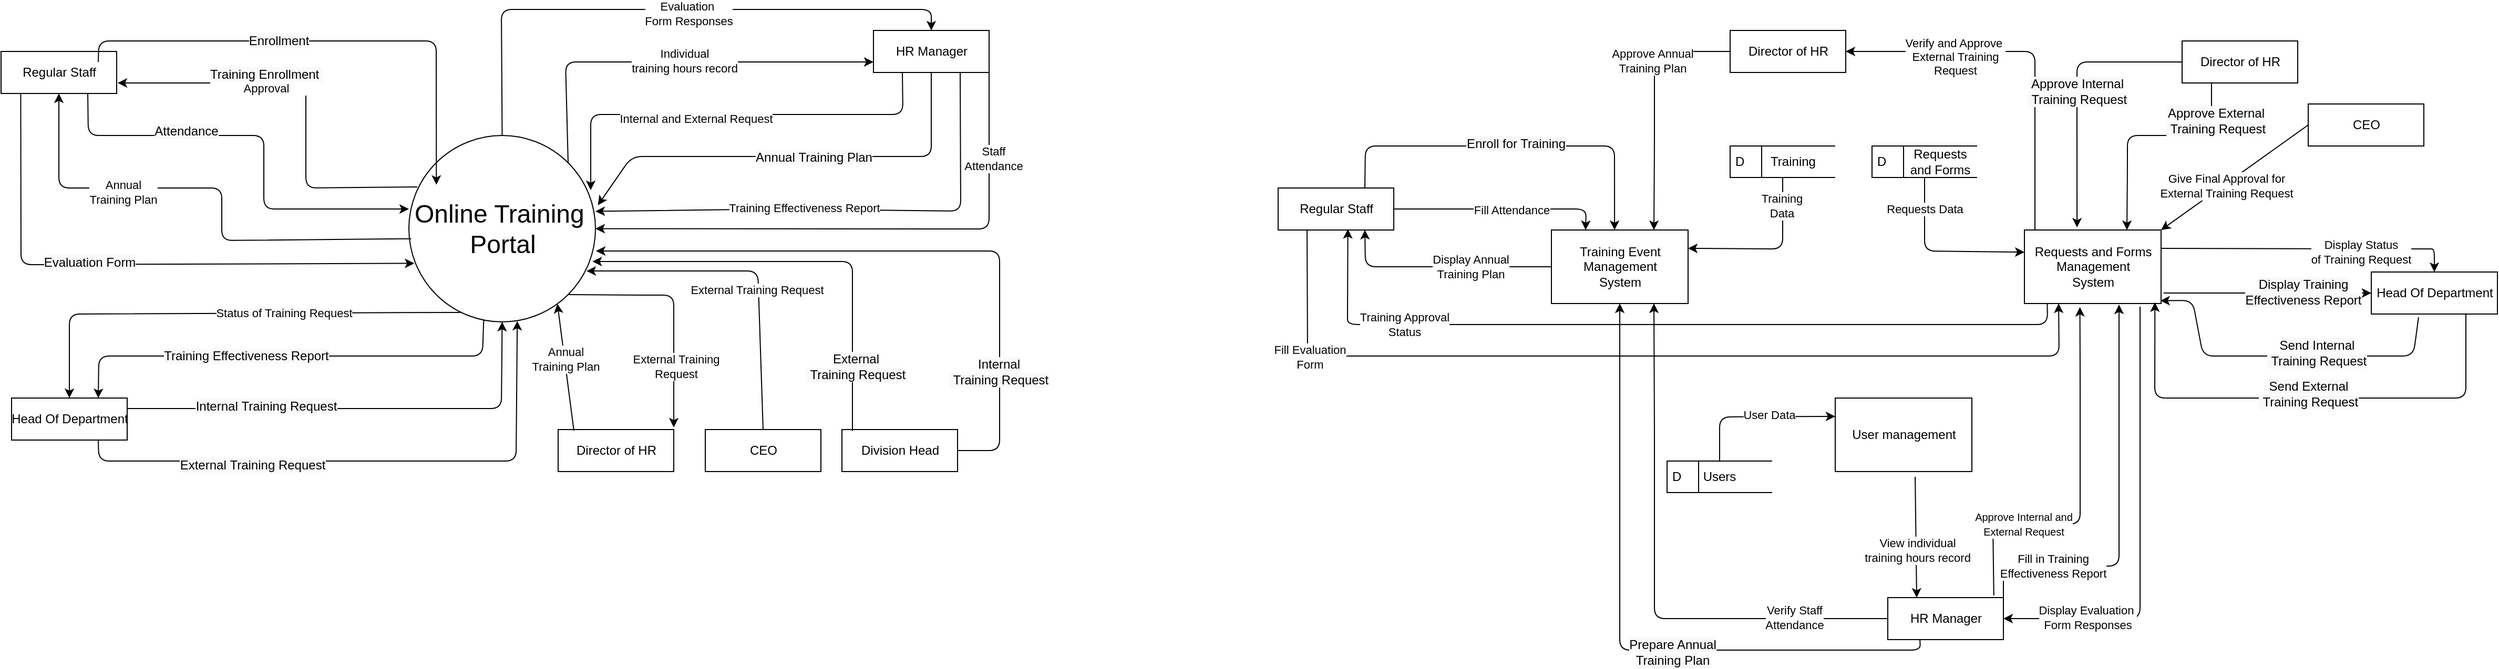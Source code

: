 <mxfile version="14.5.3" type="github">
  <diagram id="k6v7SNn6R5cbtLQKh57G" name="Page-1">
    <mxGraphModel dx="5590" dy="2487" grid="1" gridSize="10" guides="1" tooltips="1" connect="1" arrows="1" fold="1" page="1" pageScale="1" pageWidth="850" pageHeight="1100" math="0" shadow="0">
      <root>
        <mxCell id="0" />
        <mxCell id="1" parent="0" />
        <mxCell id="U9ONSfMutXBNtMthiVRR-1" value="Regular Staff" style="html=1;dashed=0;whitespace=wrap;" vertex="1" parent="1">
          <mxGeometry x="-790" y="180" width="110" height="40" as="geometry" />
        </mxCell>
        <mxCell id="U9ONSfMutXBNtMthiVRR-4" value="&lt;span style=&quot;font-size: 24px&quot;&gt;Online Training&amp;nbsp;&lt;/span&gt;&lt;br style=&quot;font-size: 24px&quot;&gt;&lt;span style=&quot;font-size: 24px&quot;&gt;Portal&lt;/span&gt;" style="shape=ellipse;html=1;dashed=0;whitespace=wrap;aspect=fixed;perimeter=ellipsePerimeter;" vertex="1" parent="1">
          <mxGeometry x="-402" y="260" width="177.5" height="177.5" as="geometry" />
        </mxCell>
        <mxCell id="U9ONSfMutXBNtMthiVRR-6" value="" style="endArrow=classic;html=1;exitX=0.045;exitY=0.276;exitDx=0;exitDy=0;exitPerimeter=0;" edge="1" parent="1" source="U9ONSfMutXBNtMthiVRR-4">
          <mxGeometry width="50" height="50" relative="1" as="geometry">
            <mxPoint x="-600" y="400" as="sourcePoint" />
            <mxPoint x="-679" y="210" as="targetPoint" />
            <Array as="points">
              <mxPoint x="-500" y="310" />
              <mxPoint x="-500" y="210" />
            </Array>
          </mxGeometry>
        </mxCell>
        <mxCell id="U9ONSfMutXBNtMthiVRR-8" value="&lt;span style=&quot;font-size: 12px ; background-color: rgb(248 , 249 , 250)&quot;&gt;Training Enrollment&amp;nbsp;&lt;br&gt;&lt;/span&gt;Approval" style="edgeLabel;html=1;align=center;verticalAlign=middle;resizable=0;points=[];" vertex="1" connectable="0" parent="U9ONSfMutXBNtMthiVRR-6">
          <mxGeometry x="0.268" y="-2" relative="1" as="geometry">
            <mxPoint as="offset" />
          </mxGeometry>
        </mxCell>
        <mxCell id="U9ONSfMutXBNtMthiVRR-9" value="" style="endArrow=classic;html=1;exitX=0.17;exitY=1.014;exitDx=0;exitDy=0;entryX=0.029;entryY=0.686;entryDx=0;entryDy=0;entryPerimeter=0;exitPerimeter=0;" edge="1" parent="1" source="U9ONSfMutXBNtMthiVRR-1" target="U9ONSfMutXBNtMthiVRR-4">
          <mxGeometry width="50" height="50" relative="1" as="geometry">
            <mxPoint x="-650" y="390" as="sourcePoint" />
            <mxPoint x="-600" y="340" as="targetPoint" />
            <Array as="points">
              <mxPoint x="-771" y="383" />
            </Array>
          </mxGeometry>
        </mxCell>
        <mxCell id="U9ONSfMutXBNtMthiVRR-10" value="&lt;span style=&quot;font-size: 12px ; background-color: rgb(248 , 249 , 250)&quot;&gt;Evaluation Form&lt;/span&gt;" style="edgeLabel;html=1;align=center;verticalAlign=middle;resizable=0;points=[];" vertex="1" connectable="0" parent="U9ONSfMutXBNtMthiVRR-9">
          <mxGeometry x="-0.153" y="2" relative="1" as="geometry">
            <mxPoint as="offset" />
          </mxGeometry>
        </mxCell>
        <mxCell id="U9ONSfMutXBNtMthiVRR-11" value="" style="endArrow=classic;html=1;exitX=0.75;exitY=1;exitDx=0;exitDy=0;" edge="1" parent="1" source="U9ONSfMutXBNtMthiVRR-1">
          <mxGeometry width="50" height="50" relative="1" as="geometry">
            <mxPoint x="-600" y="340" as="sourcePoint" />
            <mxPoint x="-402" y="330" as="targetPoint" />
            <Array as="points">
              <mxPoint x="-707" y="260" />
              <mxPoint x="-540" y="260" />
              <mxPoint x="-540" y="330" />
            </Array>
          </mxGeometry>
        </mxCell>
        <mxCell id="U9ONSfMutXBNtMthiVRR-13" value="&lt;span style=&quot;font-size: 12px ; background-color: rgb(248 , 249 , 250)&quot;&gt;Attendance&lt;/span&gt;" style="edgeLabel;html=1;align=center;verticalAlign=middle;resizable=0;points=[];" vertex="1" connectable="0" parent="U9ONSfMutXBNtMthiVRR-11">
          <mxGeometry x="-0.361" y="4" relative="1" as="geometry">
            <mxPoint as="offset" />
          </mxGeometry>
        </mxCell>
        <mxCell id="U9ONSfMutXBNtMthiVRR-14" value="" style="endArrow=classic;html=1;entryX=0.5;entryY=1;entryDx=0;entryDy=0;exitX=0.012;exitY=0.554;exitDx=0;exitDy=0;exitPerimeter=0;" edge="1" parent="1" source="U9ONSfMutXBNtMthiVRR-4" target="U9ONSfMutXBNtMthiVRR-1">
          <mxGeometry width="50" height="50" relative="1" as="geometry">
            <mxPoint x="-500" y="530" as="sourcePoint" />
            <mxPoint x="-450" y="480" as="targetPoint" />
            <Array as="points">
              <mxPoint x="-580" y="360" />
              <mxPoint x="-580" y="310" />
              <mxPoint x="-735" y="310" />
            </Array>
          </mxGeometry>
        </mxCell>
        <mxCell id="U9ONSfMutXBNtMthiVRR-15" value="Annual&lt;br&gt;Training Plan" style="edgeLabel;html=1;align=center;verticalAlign=middle;resizable=0;points=[];" vertex="1" connectable="0" parent="U9ONSfMutXBNtMthiVRR-14">
          <mxGeometry x="0.363" y="4" relative="1" as="geometry">
            <mxPoint as="offset" />
          </mxGeometry>
        </mxCell>
        <mxCell id="U9ONSfMutXBNtMthiVRR-16" value="Head Of Department" style="html=1;dashed=0;whitespace=wrap;" vertex="1" parent="1">
          <mxGeometry x="-780" y="510" width="110" height="40" as="geometry" />
        </mxCell>
        <mxCell id="U9ONSfMutXBNtMthiVRR-17" value="" style="endArrow=classic;html=1;entryX=0.5;entryY=0;entryDx=0;entryDy=0;exitX=0.277;exitY=0.949;exitDx=0;exitDy=0;exitPerimeter=0;" edge="1" parent="1" source="U9ONSfMutXBNtMthiVRR-4" target="U9ONSfMutXBNtMthiVRR-16">
          <mxGeometry width="50" height="50" relative="1" as="geometry">
            <mxPoint x="-570" y="540" as="sourcePoint" />
            <mxPoint x="-520" y="490" as="targetPoint" />
            <Array as="points">
              <mxPoint x="-725" y="430" />
            </Array>
          </mxGeometry>
        </mxCell>
        <mxCell id="U9ONSfMutXBNtMthiVRR-18" value="Status of Training Request" style="edgeLabel;html=1;align=center;verticalAlign=middle;resizable=0;points=[];" vertex="1" connectable="0" parent="U9ONSfMutXBNtMthiVRR-17">
          <mxGeometry x="-0.258" relative="1" as="geometry">
            <mxPoint as="offset" />
          </mxGeometry>
        </mxCell>
        <mxCell id="U9ONSfMutXBNtMthiVRR-19" value="" style="endArrow=classic;html=1;exitX=1;exitY=0.25;exitDx=0;exitDy=0;entryX=0.5;entryY=1;entryDx=0;entryDy=0;" edge="1" parent="1" source="U9ONSfMutXBNtMthiVRR-16" target="U9ONSfMutXBNtMthiVRR-4">
          <mxGeometry width="50" height="50" relative="1" as="geometry">
            <mxPoint x="-630" y="540" as="sourcePoint" />
            <mxPoint x="-400" y="500" as="targetPoint" />
            <Array as="points">
              <mxPoint x="-314" y="520" />
            </Array>
          </mxGeometry>
        </mxCell>
        <mxCell id="U9ONSfMutXBNtMthiVRR-20" value="&lt;span style=&quot;font-size: 12px ; background-color: rgb(248 , 249 , 250)&quot;&gt;Internal&lt;/span&gt;&lt;span style=&quot;font-size: 12px ; background-color: rgb(248 , 249 , 250)&quot;&gt;&amp;nbsp;Training Request&lt;/span&gt;" style="edgeLabel;html=1;align=center;verticalAlign=middle;resizable=0;points=[];" vertex="1" connectable="0" parent="U9ONSfMutXBNtMthiVRR-19">
          <mxGeometry x="-0.398" y="2" relative="1" as="geometry">
            <mxPoint as="offset" />
          </mxGeometry>
        </mxCell>
        <mxCell id="U9ONSfMutXBNtMthiVRR-21" value="" style="endArrow=classic;html=1;exitX=0.401;exitY=0.988;exitDx=0;exitDy=0;exitPerimeter=0;entryX=0.75;entryY=0;entryDx=0;entryDy=0;" edge="1" parent="1" source="U9ONSfMutXBNtMthiVRR-4" target="U9ONSfMutXBNtMthiVRR-16">
          <mxGeometry width="50" height="50" relative="1" as="geometry">
            <mxPoint x="-540" y="640" as="sourcePoint" />
            <mxPoint x="-490" y="590" as="targetPoint" />
            <Array as="points">
              <mxPoint x="-332" y="470" />
              <mxPoint x="-697" y="470" />
            </Array>
          </mxGeometry>
        </mxCell>
        <mxCell id="U9ONSfMutXBNtMthiVRR-22" value="&lt;span style=&quot;font-size: 12px ; background-color: rgb(248 , 249 , 250)&quot;&gt;Training&amp;nbsp;&lt;/span&gt;&lt;span style=&quot;font-size: 12px ; background-color: rgb(248 , 249 , 250)&quot;&gt;Effectiveness Report&lt;/span&gt;" style="edgeLabel;html=1;align=center;verticalAlign=middle;resizable=0;points=[];" vertex="1" connectable="0" parent="U9ONSfMutXBNtMthiVRR-21">
          <mxGeometry x="0.181" relative="1" as="geometry">
            <mxPoint as="offset" />
          </mxGeometry>
        </mxCell>
        <mxCell id="U9ONSfMutXBNtMthiVRR-23" value="" style="endArrow=classic;html=1;exitX=0.75;exitY=1;exitDx=0;exitDy=0;entryX=0.581;entryY=0.995;entryDx=0;entryDy=0;entryPerimeter=0;" edge="1" parent="1" source="U9ONSfMutXBNtMthiVRR-16" target="U9ONSfMutXBNtMthiVRR-4">
          <mxGeometry width="50" height="50" relative="1" as="geometry">
            <mxPoint x="-560" y="640" as="sourcePoint" />
            <mxPoint x="-510" y="590" as="targetPoint" />
            <Array as="points">
              <mxPoint x="-697" y="570" />
              <mxPoint x="-300" y="570" />
            </Array>
          </mxGeometry>
        </mxCell>
        <mxCell id="U9ONSfMutXBNtMthiVRR-24" value="&lt;span style=&quot;font-size: 12px ; background-color: rgb(248 , 249 , 250)&quot;&gt;External&lt;/span&gt;&lt;span style=&quot;font-size: 12px ; background-color: rgb(248 , 249 , 250)&quot;&gt;&amp;nbsp;Training Request&lt;/span&gt;" style="edgeLabel;html=1;align=center;verticalAlign=middle;resizable=0;points=[];" vertex="1" connectable="0" parent="U9ONSfMutXBNtMthiVRR-23">
          <mxGeometry x="-0.397" y="-4" relative="1" as="geometry">
            <mxPoint as="offset" />
          </mxGeometry>
        </mxCell>
        <mxCell id="U9ONSfMutXBNtMthiVRR-25" value="CEO" style="html=1;dashed=0;whitespace=wrap;" vertex="1" parent="1">
          <mxGeometry x="-120" y="540" width="110" height="40" as="geometry" />
        </mxCell>
        <mxCell id="U9ONSfMutXBNtMthiVRR-26" value="" style="endArrow=classic;html=1;exitX=0.5;exitY=0;exitDx=0;exitDy=0;entryX=0.952;entryY=0.727;entryDx=0;entryDy=0;entryPerimeter=0;" edge="1" parent="1" source="U9ONSfMutXBNtMthiVRR-25" target="U9ONSfMutXBNtMthiVRR-4">
          <mxGeometry width="50" height="50" relative="1" as="geometry">
            <mxPoint x="340" y="370" as="sourcePoint" />
            <mxPoint x="330" y="350" as="targetPoint" />
            <Array as="points">
              <mxPoint x="-70" y="389" />
            </Array>
          </mxGeometry>
        </mxCell>
        <mxCell id="U9ONSfMutXBNtMthiVRR-27" value="External Training Request" style="edgeLabel;html=1;align=center;verticalAlign=middle;resizable=0;points=[];" vertex="1" connectable="0" parent="U9ONSfMutXBNtMthiVRR-26">
          <mxGeometry x="-0.152" y="2" relative="1" as="geometry">
            <mxPoint as="offset" />
          </mxGeometry>
        </mxCell>
        <mxCell id="U9ONSfMutXBNtMthiVRR-28" value="Director of HR" style="html=1;dashed=0;whitespace=wrap;" vertex="1" parent="1">
          <mxGeometry x="-260" y="540" width="110" height="40" as="geometry" />
        </mxCell>
        <mxCell id="U9ONSfMutXBNtMthiVRR-29" value="" style="endArrow=classic;html=1;exitX=0.136;exitY=0.025;exitDx=0;exitDy=0;entryX=0.796;entryY=0.903;entryDx=0;entryDy=0;entryPerimeter=0;exitPerimeter=0;" edge="1" parent="1" source="U9ONSfMutXBNtMthiVRR-28" target="U9ONSfMutXBNtMthiVRR-4">
          <mxGeometry width="50" height="50" relative="1" as="geometry">
            <mxPoint x="-90" y="360" as="sourcePoint" />
            <mxPoint x="-40" y="310" as="targetPoint" />
            <Array as="points" />
          </mxGeometry>
        </mxCell>
        <mxCell id="U9ONSfMutXBNtMthiVRR-30" value="Annual&lt;br&gt;Training Plan" style="edgeLabel;html=1;align=center;verticalAlign=middle;resizable=0;points=[];" vertex="1" connectable="0" parent="U9ONSfMutXBNtMthiVRR-29">
          <mxGeometry x="0.122" y="-1" relative="1" as="geometry">
            <mxPoint as="offset" />
          </mxGeometry>
        </mxCell>
        <mxCell id="U9ONSfMutXBNtMthiVRR-31" value="" style="endArrow=classic;html=1;exitX=1;exitY=1;exitDx=0;exitDy=0;" edge="1" parent="1" source="U9ONSfMutXBNtMthiVRR-4">
          <mxGeometry width="50" height="50" relative="1" as="geometry">
            <mxPoint x="-180" y="390" as="sourcePoint" />
            <mxPoint x="-150" y="538" as="targetPoint" />
            <Array as="points">
              <mxPoint x="-190" y="412" />
              <mxPoint x="-150" y="412" />
              <mxPoint x="-150" y="450" />
            </Array>
          </mxGeometry>
        </mxCell>
        <mxCell id="U9ONSfMutXBNtMthiVRR-32" value="External Training&lt;br&gt;Request" style="edgeLabel;html=1;align=center;verticalAlign=middle;resizable=0;points=[];" vertex="1" connectable="0" parent="U9ONSfMutXBNtMthiVRR-31">
          <mxGeometry x="0.484" y="2" relative="1" as="geometry">
            <mxPoint as="offset" />
          </mxGeometry>
        </mxCell>
        <mxCell id="U9ONSfMutXBNtMthiVRR-33" value="Division Head" style="html=1;dashed=0;whitespace=wrap;" vertex="1" parent="1">
          <mxGeometry x="10" y="540" width="110" height="40" as="geometry" />
        </mxCell>
        <mxCell id="U9ONSfMutXBNtMthiVRR-37" value="" style="endArrow=classic;html=1;exitX=1;exitY=0.5;exitDx=0;exitDy=0;" edge="1" parent="1" source="U9ONSfMutXBNtMthiVRR-33">
          <mxGeometry width="50" height="50" relative="1" as="geometry">
            <mxPoint x="7.5" y="320.0" as="sourcePoint" />
            <mxPoint x="-224" y="370" as="targetPoint" />
            <Array as="points">
              <mxPoint x="160" y="560" />
              <mxPoint x="160" y="370" />
            </Array>
          </mxGeometry>
        </mxCell>
        <mxCell id="U9ONSfMutXBNtMthiVRR-53" value="&lt;span style=&quot;font-size: 12px ; background-color: rgb(248 , 249 , 250)&quot;&gt;Internal&lt;/span&gt;&lt;br style=&quot;font-size: 12px ; background-color: rgb(248 , 249 , 250)&quot;&gt;&lt;span style=&quot;font-size: 12px ; background-color: rgb(248 , 249 , 250)&quot;&gt;&amp;nbsp;Training Request&lt;/span&gt;" style="edgeLabel;html=1;align=center;verticalAlign=middle;resizable=0;points=[];" vertex="1" connectable="0" parent="U9ONSfMutXBNtMthiVRR-37">
          <mxGeometry x="-0.623" y="1" relative="1" as="geometry">
            <mxPoint as="offset" />
          </mxGeometry>
        </mxCell>
        <mxCell id="U9ONSfMutXBNtMthiVRR-39" value="" style="endArrow=classic;html=1;exitX=0.091;exitY=0.033;exitDx=0;exitDy=0;exitPerimeter=0;entryX=0.984;entryY=0.676;entryDx=0;entryDy=0;entryPerimeter=0;" edge="1" parent="1" source="U9ONSfMutXBNtMthiVRR-33" target="U9ONSfMutXBNtMthiVRR-4">
          <mxGeometry width="50" height="50" relative="1" as="geometry">
            <mxPoint x="-120" y="380" as="sourcePoint" />
            <mxPoint x="-223" y="358" as="targetPoint" />
            <Array as="points">
              <mxPoint x="20" y="450" />
              <mxPoint x="20" y="380" />
            </Array>
          </mxGeometry>
        </mxCell>
        <mxCell id="U9ONSfMutXBNtMthiVRR-52" value="&lt;span style=&quot;font-size: 12px ; background-color: rgb(248 , 249 , 250)&quot;&gt;External&lt;/span&gt;&lt;br style=&quot;font-size: 12px ; background-color: rgb(248 , 249 , 250)&quot;&gt;&lt;span style=&quot;font-size: 12px ; background-color: rgb(248 , 249 , 250)&quot;&gt;&amp;nbsp;Training Request&lt;/span&gt;" style="edgeLabel;html=1;align=center;verticalAlign=middle;resizable=0;points=[];" vertex="1" connectable="0" parent="U9ONSfMutXBNtMthiVRR-39">
          <mxGeometry x="-0.696" y="-3" relative="1" as="geometry">
            <mxPoint as="offset" />
          </mxGeometry>
        </mxCell>
        <mxCell id="U9ONSfMutXBNtMthiVRR-41" value="HR Manager" style="html=1;dashed=0;whitespace=wrap;" vertex="1" parent="1">
          <mxGeometry x="40" y="160" width="110" height="40" as="geometry" />
        </mxCell>
        <mxCell id="U9ONSfMutXBNtMthiVRR-42" value="" style="endArrow=classic;html=1;exitX=0.5;exitY=0;exitDx=0;exitDy=0;entryX=0.5;entryY=0;entryDx=0;entryDy=0;" edge="1" parent="1" source="U9ONSfMutXBNtMthiVRR-4" target="U9ONSfMutXBNtMthiVRR-41">
          <mxGeometry width="50" height="50" relative="1" as="geometry">
            <mxPoint x="-300" y="230" as="sourcePoint" />
            <mxPoint x="-250" y="180" as="targetPoint" />
            <Array as="points">
              <mxPoint x="-314" y="140" />
              <mxPoint x="95" y="140" />
            </Array>
          </mxGeometry>
        </mxCell>
        <mxCell id="U9ONSfMutXBNtMthiVRR-43" value="Evaluation&amp;nbsp;&lt;br&gt;Form Responses" style="edgeLabel;html=1;align=center;verticalAlign=middle;resizable=0;points=[];" vertex="1" connectable="0" parent="U9ONSfMutXBNtMthiVRR-42">
          <mxGeometry x="0.084" y="-4" relative="1" as="geometry">
            <mxPoint as="offset" />
          </mxGeometry>
        </mxCell>
        <mxCell id="U9ONSfMutXBNtMthiVRR-44" value="" style="endArrow=classic;html=1;exitX=1;exitY=0;exitDx=0;exitDy=0;entryX=0;entryY=0.75;entryDx=0;entryDy=0;" edge="1" parent="1" source="U9ONSfMutXBNtMthiVRR-4" target="U9ONSfMutXBNtMthiVRR-41">
          <mxGeometry width="50" height="50" relative="1" as="geometry">
            <mxPoint x="20" y="50" as="sourcePoint" />
            <mxPoint x="70" as="targetPoint" />
            <Array as="points">
              <mxPoint x="-253" y="190" />
            </Array>
          </mxGeometry>
        </mxCell>
        <mxCell id="U9ONSfMutXBNtMthiVRR-45" value="Individual&lt;br&gt;training hours record" style="edgeLabel;html=1;align=center;verticalAlign=middle;resizable=0;points=[];" vertex="1" connectable="0" parent="U9ONSfMutXBNtMthiVRR-44">
          <mxGeometry x="0.073" y="1" relative="1" as="geometry">
            <mxPoint as="offset" />
          </mxGeometry>
        </mxCell>
        <mxCell id="U9ONSfMutXBNtMthiVRR-46" value="" style="endArrow=classic;html=1;exitX=0.25;exitY=1;exitDx=0;exitDy=0;" edge="1" parent="1" source="U9ONSfMutXBNtMthiVRR-41">
          <mxGeometry width="50" height="50" relative="1" as="geometry">
            <mxPoint y="80" as="sourcePoint" />
            <mxPoint x="-229" y="312" as="targetPoint" />
            <Array as="points">
              <mxPoint x="68" y="240" />
              <mxPoint x="-90" y="240" />
              <mxPoint x="-229" y="240" />
            </Array>
          </mxGeometry>
        </mxCell>
        <mxCell id="U9ONSfMutXBNtMthiVRR-47" value="Internal and External Request" style="edgeLabel;html=1;align=center;verticalAlign=middle;resizable=0;points=[];" vertex="1" connectable="0" parent="U9ONSfMutXBNtMthiVRR-46">
          <mxGeometry x="0.158" y="4" relative="1" as="geometry">
            <mxPoint as="offset" />
          </mxGeometry>
        </mxCell>
        <mxCell id="U9ONSfMutXBNtMthiVRR-48" value="" style="endArrow=classic;html=1;exitX=0.5;exitY=1;exitDx=0;exitDy=0;entryX=1.013;entryY=0.374;entryDx=0;entryDy=0;entryPerimeter=0;" edge="1" parent="1" source="U9ONSfMutXBNtMthiVRR-41" target="U9ONSfMutXBNtMthiVRR-4">
          <mxGeometry width="50" height="50" relative="1" as="geometry">
            <mxPoint x="200" y="300" as="sourcePoint" />
            <mxPoint x="250" y="250" as="targetPoint" />
            <Array as="points">
              <mxPoint x="95" y="280" />
              <mxPoint x="-190" y="280" />
            </Array>
          </mxGeometry>
        </mxCell>
        <mxCell id="U9ONSfMutXBNtMthiVRR-49" value="&lt;span style=&quot;font-size: 12px ; background-color: rgb(248 , 249 , 250)&quot;&gt;Annual&amp;nbsp;&lt;/span&gt;&lt;span style=&quot;font-size: 12px ; background-color: rgb(248 , 249 , 250)&quot;&gt;Training Plan&lt;/span&gt;" style="edgeLabel;html=1;align=center;verticalAlign=middle;resizable=0;points=[];" vertex="1" connectable="0" parent="U9ONSfMutXBNtMthiVRR-48">
          <mxGeometry x="-0.086" y="1" relative="1" as="geometry">
            <mxPoint as="offset" />
          </mxGeometry>
        </mxCell>
        <mxCell id="U9ONSfMutXBNtMthiVRR-54" value="" style="endArrow=classic;html=1;exitX=0.75;exitY=1;exitDx=0;exitDy=0;entryX=1;entryY=0.407;entryDx=0;entryDy=0;entryPerimeter=0;" edge="1" parent="1" source="U9ONSfMutXBNtMthiVRR-41" target="U9ONSfMutXBNtMthiVRR-4">
          <mxGeometry width="50" height="50" relative="1" as="geometry">
            <mxPoint x="170" y="290" as="sourcePoint" />
            <mxPoint x="220" y="240" as="targetPoint" />
            <Array as="points">
              <mxPoint x="123" y="332" />
              <mxPoint x="-50" y="330" />
            </Array>
          </mxGeometry>
        </mxCell>
        <mxCell id="U9ONSfMutXBNtMthiVRR-55" value="Training Effectiveness Report" style="edgeLabel;html=1;align=center;verticalAlign=middle;resizable=0;points=[];" vertex="1" connectable="0" parent="U9ONSfMutXBNtMthiVRR-54">
          <mxGeometry x="0.172" y="-2" relative="1" as="geometry">
            <mxPoint as="offset" />
          </mxGeometry>
        </mxCell>
        <mxCell id="U9ONSfMutXBNtMthiVRR-56" value="" style="endArrow=classic;html=1;exitX=1;exitY=0.5;exitDx=0;exitDy=0;entryX=1;entryY=0.5;entryDx=0;entryDy=0;" edge="1" parent="1" source="U9ONSfMutXBNtMthiVRR-41" target="U9ONSfMutXBNtMthiVRR-4">
          <mxGeometry width="50" height="50" relative="1" as="geometry">
            <mxPoint x="260" y="250" as="sourcePoint" />
            <mxPoint x="310" y="200" as="targetPoint" />
            <Array as="points">
              <mxPoint x="150" y="349" />
            </Array>
          </mxGeometry>
        </mxCell>
        <mxCell id="U9ONSfMutXBNtMthiVRR-57" value="Staff&lt;br&gt;Attendance" style="edgeLabel;html=1;align=center;verticalAlign=middle;resizable=0;points=[];" vertex="1" connectable="0" parent="U9ONSfMutXBNtMthiVRR-56">
          <mxGeometry x="-0.625" y="4" relative="1" as="geometry">
            <mxPoint as="offset" />
          </mxGeometry>
        </mxCell>
        <mxCell id="U9ONSfMutXBNtMthiVRR-58" value="" style="endArrow=classic;html=1;entryX=0.091;entryY=0.208;entryDx=0;entryDy=0;entryPerimeter=0;exitX=0.75;exitY=0;exitDx=0;exitDy=0;" edge="1" parent="1">
          <mxGeometry width="50" height="50" relative="1" as="geometry">
            <mxPoint x="-697.5" y="190.0" as="sourcePoint" />
            <mxPoint x="-375.847" y="306.92" as="targetPoint" />
            <Array as="points">
              <mxPoint x="-697" y="170" />
              <mxPoint x="-520" y="170" />
              <mxPoint x="-376" y="170" />
            </Array>
          </mxGeometry>
        </mxCell>
        <mxCell id="U9ONSfMutXBNtMthiVRR-59" value="&lt;span style=&quot;font-size: 12px ; background-color: rgb(248 , 249 , 250)&quot;&gt;Enrollment&lt;/span&gt;" style="edgeLabel;html=1;align=center;verticalAlign=middle;resizable=0;points=[];" vertex="1" connectable="0" parent="U9ONSfMutXBNtMthiVRR-58">
          <mxGeometry x="-0.2" relative="1" as="geometry">
            <mxPoint as="offset" />
          </mxGeometry>
        </mxCell>
        <mxCell id="U9ONSfMutXBNtMthiVRR-64" value="Regular Staff" style="html=1;dashed=0;whitespace=wrap;" vertex="1" parent="1">
          <mxGeometry x="425" y="310" width="110" height="40" as="geometry" />
        </mxCell>
        <mxCell id="U9ONSfMutXBNtMthiVRR-65" value="" style="endArrow=classic;html=1;exitX=0.75;exitY=0;exitDx=0;exitDy=0;entryX=0.462;entryY=0;entryDx=0;entryDy=0;entryPerimeter=0;" edge="1" parent="1" source="U9ONSfMutXBNtMthiVRR-64" target="U9ONSfMutXBNtMthiVRR-67">
          <mxGeometry width="50" height="50" relative="1" as="geometry">
            <mxPoint x="735" y="350" as="sourcePoint" />
            <mxPoint x="745" y="340" as="targetPoint" />
            <Array as="points">
              <mxPoint x="508" y="270" />
              <mxPoint x="745" y="270" />
            </Array>
          </mxGeometry>
        </mxCell>
        <mxCell id="U9ONSfMutXBNtMthiVRR-70" value="&lt;span style=&quot;font-size: 12px ; background-color: rgb(248 , 249 , 250)&quot;&gt;Enroll for Training&lt;/span&gt;" style="edgeLabel;html=1;align=center;verticalAlign=middle;resizable=0;points=[];" vertex="1" connectable="0" parent="U9ONSfMutXBNtMthiVRR-65">
          <mxGeometry x="0.026" y="2" relative="1" as="geometry">
            <mxPoint as="offset" />
          </mxGeometry>
        </mxCell>
        <mxCell id="U9ONSfMutXBNtMthiVRR-67" value="Training Event &lt;br&gt;Management&lt;br&gt;System" style="html=1;dashed=0;whitespace=wrap;" vertex="1" parent="1">
          <mxGeometry x="685" y="350" width="130" height="70" as="geometry" />
        </mxCell>
        <mxCell id="U9ONSfMutXBNtMthiVRR-69" value="User management" style="html=1;dashed=0;whitespace=wrap;" vertex="1" parent="1">
          <mxGeometry x="955" y="510" width="130" height="70" as="geometry" />
        </mxCell>
        <mxCell id="U9ONSfMutXBNtMthiVRR-71" value="" style="endArrow=classic;html=1;entryX=0.75;entryY=1;entryDx=0;entryDy=0;exitX=0;exitY=0.5;exitDx=0;exitDy=0;" edge="1" parent="1" source="U9ONSfMutXBNtMthiVRR-67" target="U9ONSfMutXBNtMthiVRR-64">
          <mxGeometry width="50" height="50" relative="1" as="geometry">
            <mxPoint x="515" y="460" as="sourcePoint" />
            <mxPoint x="565" y="410" as="targetPoint" />
            <Array as="points">
              <mxPoint x="508" y="385" />
            </Array>
          </mxGeometry>
        </mxCell>
        <mxCell id="U9ONSfMutXBNtMthiVRR-72" value="Display Annual&lt;br&gt;Training Plan" style="edgeLabel;html=1;align=center;verticalAlign=middle;resizable=0;points=[];" vertex="1" connectable="0" parent="U9ONSfMutXBNtMthiVRR-71">
          <mxGeometry x="-0.272" relative="1" as="geometry">
            <mxPoint as="offset" />
          </mxGeometry>
        </mxCell>
        <mxCell id="U9ONSfMutXBNtMthiVRR-73" value="" style="endArrow=classic;html=1;exitX=0.25;exitY=1;exitDx=0;exitDy=0;entryX=0.25;entryY=1;entryDx=0;entryDy=0;" edge="1" parent="1" source="U9ONSfMutXBNtMthiVRR-64" target="U9ONSfMutXBNtMthiVRR-130">
          <mxGeometry width="50" height="50" relative="1" as="geometry">
            <mxPoint x="445" y="450" as="sourcePoint" />
            <mxPoint x="565" y="585" as="targetPoint" />
            <Array as="points">
              <mxPoint x="453" y="470" />
              <mxPoint x="1168" y="470" />
            </Array>
          </mxGeometry>
        </mxCell>
        <mxCell id="U9ONSfMutXBNtMthiVRR-75" value="Fill Evaluation&lt;br&gt;Form" style="edgeLabel;html=1;align=center;verticalAlign=middle;resizable=0;points=[];" vertex="1" connectable="0" parent="U9ONSfMutXBNtMthiVRR-73">
          <mxGeometry x="-0.725" y="-1" relative="1" as="geometry">
            <mxPoint as="offset" />
          </mxGeometry>
        </mxCell>
        <mxCell id="U9ONSfMutXBNtMthiVRR-74" value="" style="endArrow=classic;html=1;entryX=0.603;entryY=0.979;entryDx=0;entryDy=0;exitX=0.167;exitY=0.995;exitDx=0;exitDy=0;entryPerimeter=0;exitPerimeter=0;" edge="1" parent="1" source="U9ONSfMutXBNtMthiVRR-130" target="U9ONSfMutXBNtMthiVRR-64">
          <mxGeometry width="50" height="50" relative="1" as="geometry">
            <mxPoint x="545" y="470" as="sourcePoint" />
            <mxPoint x="595" y="420" as="targetPoint" />
            <Array as="points">
              <mxPoint x="1157" y="440" />
              <mxPoint x="491" y="440" />
              <mxPoint x="491" y="430" />
            </Array>
          </mxGeometry>
        </mxCell>
        <mxCell id="U9ONSfMutXBNtMthiVRR-198" value="Training Approval&lt;br&gt;Status" style="edgeLabel;html=1;align=center;verticalAlign=middle;resizable=0;points=[];" vertex="1" connectable="0" parent="U9ONSfMutXBNtMthiVRR-74">
          <mxGeometry x="0.629" relative="1" as="geometry">
            <mxPoint as="offset" />
          </mxGeometry>
        </mxCell>
        <mxCell id="U9ONSfMutXBNtMthiVRR-77" value="" style="endArrow=classic;html=1;exitX=1;exitY=0.5;exitDx=0;exitDy=0;entryX=0.25;entryY=0;entryDx=0;entryDy=0;" edge="1" parent="1" source="U9ONSfMutXBNtMthiVRR-64" target="U9ONSfMutXBNtMthiVRR-67">
          <mxGeometry width="50" height="50" relative="1" as="geometry">
            <mxPoint x="605" y="360" as="sourcePoint" />
            <mxPoint x="655" y="310" as="targetPoint" />
            <Array as="points">
              <mxPoint x="718" y="330" />
            </Array>
          </mxGeometry>
        </mxCell>
        <mxCell id="U9ONSfMutXBNtMthiVRR-78" value="Fill Attendance" style="edgeLabel;html=1;align=center;verticalAlign=middle;resizable=0;points=[];" vertex="1" connectable="0" parent="U9ONSfMutXBNtMthiVRR-77">
          <mxGeometry x="0.101" y="-1" relative="1" as="geometry">
            <mxPoint as="offset" />
          </mxGeometry>
        </mxCell>
        <mxCell id="U9ONSfMutXBNtMthiVRR-126" value="Director of HR" style="html=1;dashed=0;whitespace=wrap;" vertex="1" parent="1">
          <mxGeometry x="855" y="160" width="110" height="40" as="geometry" />
        </mxCell>
        <mxCell id="U9ONSfMutXBNtMthiVRR-127" value="" style="endArrow=classic;html=1;exitX=0;exitY=0.5;exitDx=0;exitDy=0;entryX=0.75;entryY=0;entryDx=0;entryDy=0;" edge="1" parent="1" source="U9ONSfMutXBNtMthiVRR-126" target="U9ONSfMutXBNtMthiVRR-67">
          <mxGeometry width="50" height="50" relative="1" as="geometry">
            <mxPoint x="875" y="360" as="sourcePoint" />
            <mxPoint x="925" y="310" as="targetPoint" />
            <Array as="points">
              <mxPoint x="783" y="180" />
              <mxPoint x="783" y="270" />
            </Array>
          </mxGeometry>
        </mxCell>
        <mxCell id="U9ONSfMutXBNtMthiVRR-129" value="Approve Annual&lt;br&gt;Training Plan" style="edgeLabel;html=1;align=center;verticalAlign=middle;resizable=0;points=[];" vertex="1" connectable="0" parent="U9ONSfMutXBNtMthiVRR-127">
          <mxGeometry x="-0.33" y="-2" relative="1" as="geometry">
            <mxPoint as="offset" />
          </mxGeometry>
        </mxCell>
        <mxCell id="U9ONSfMutXBNtMthiVRR-130" value="Requests and Forms&lt;br&gt;Management&lt;br&gt;System" style="html=1;dashed=0;whitespace=wrap;" vertex="1" parent="1">
          <mxGeometry x="1135" y="350" width="130" height="70" as="geometry" />
        </mxCell>
        <mxCell id="U9ONSfMutXBNtMthiVRR-133" value="" style="endArrow=classic;html=1;entryX=1;entryY=0.5;entryDx=0;entryDy=0;exitX=0.077;exitY=0;exitDx=0;exitDy=0;exitPerimeter=0;" edge="1" parent="1" source="U9ONSfMutXBNtMthiVRR-130" target="U9ONSfMutXBNtMthiVRR-126">
          <mxGeometry width="50" height="50" relative="1" as="geometry">
            <mxPoint x="1055" y="310" as="sourcePoint" />
            <mxPoint x="1105" y="260" as="targetPoint" />
            <Array as="points">
              <mxPoint x="1145" y="180" />
              <mxPoint x="1105" y="180" />
            </Array>
          </mxGeometry>
        </mxCell>
        <mxCell id="U9ONSfMutXBNtMthiVRR-134" value="Verify and Approve&amp;nbsp;&lt;br&gt;External Training&lt;br&gt;Request" style="edgeLabel;html=1;align=center;verticalAlign=middle;resizable=0;points=[];" vertex="1" connectable="0" parent="U9ONSfMutXBNtMthiVRR-133">
          <mxGeometry x="0.406" y="5" relative="1" as="geometry">
            <mxPoint as="offset" />
          </mxGeometry>
        </mxCell>
        <mxCell id="U9ONSfMutXBNtMthiVRR-135" value="Director of HR" style="html=1;dashed=0;whitespace=wrap;" vertex="1" parent="1">
          <mxGeometry x="1285" y="170" width="110" height="40" as="geometry" />
        </mxCell>
        <mxCell id="U9ONSfMutXBNtMthiVRR-136" value="" style="endArrow=classic;html=1;entryX=0.385;entryY=-0.035;entryDx=0;entryDy=0;exitX=0;exitY=0.5;exitDx=0;exitDy=0;entryPerimeter=0;" edge="1" parent="1" source="U9ONSfMutXBNtMthiVRR-135" target="U9ONSfMutXBNtMthiVRR-130">
          <mxGeometry width="50" height="50" relative="1" as="geometry">
            <mxPoint x="1305" y="410" as="sourcePoint" />
            <mxPoint x="1355" y="360" as="targetPoint" />
            <Array as="points">
              <mxPoint x="1185" y="190" />
              <mxPoint x="1185" y="250" />
            </Array>
          </mxGeometry>
        </mxCell>
        <mxCell id="U9ONSfMutXBNtMthiVRR-138" value="&lt;span style=&quot;font-size: 12px ; background-color: rgb(248 , 249 , 250)&quot;&gt;Approve&amp;nbsp;Internal&lt;/span&gt;&lt;br style=&quot;font-size: 12px ; background-color: rgb(248 , 249 , 250)&quot;&gt;&lt;span style=&quot;font-size: 12px ; background-color: rgb(248 , 249 , 250)&quot;&gt;&amp;nbsp;Training Request&lt;/span&gt;" style="edgeLabel;html=1;align=center;verticalAlign=middle;resizable=0;points=[];" vertex="1" connectable="0" parent="U9ONSfMutXBNtMthiVRR-136">
          <mxGeometry x="-0.008" relative="1" as="geometry">
            <mxPoint as="offset" />
          </mxGeometry>
        </mxCell>
        <mxCell id="U9ONSfMutXBNtMthiVRR-137" value="" style="endArrow=classic;html=1;entryX=0.75;entryY=0;entryDx=0;entryDy=0;" edge="1" parent="1" target="U9ONSfMutXBNtMthiVRR-130">
          <mxGeometry width="50" height="50" relative="1" as="geometry">
            <mxPoint x="1313" y="210" as="sourcePoint" />
            <mxPoint x="1385" y="330" as="targetPoint" />
            <Array as="points">
              <mxPoint x="1313" y="260" />
              <mxPoint x="1233" y="260" />
              <mxPoint x="1233" y="290" />
            </Array>
          </mxGeometry>
        </mxCell>
        <mxCell id="U9ONSfMutXBNtMthiVRR-139" value="&lt;span style=&quot;font-size: 12px ; background-color: rgb(248 , 249 , 250)&quot;&gt;Approve&amp;nbsp;External&lt;/span&gt;&lt;br style=&quot;font-size: 12px ; background-color: rgb(248 , 249 , 250)&quot;&gt;&lt;span style=&quot;font-size: 12px ; background-color: rgb(248 , 249 , 250)&quot;&gt;&amp;nbsp;Training Request&lt;/span&gt;" style="edgeLabel;html=1;align=center;verticalAlign=middle;resizable=0;points=[];" vertex="1" connectable="0" parent="U9ONSfMutXBNtMthiVRR-137">
          <mxGeometry x="-0.672" y="4" relative="1" as="geometry">
            <mxPoint as="offset" />
          </mxGeometry>
        </mxCell>
        <mxCell id="U9ONSfMutXBNtMthiVRR-141" value="CEO" style="html=1;dashed=0;whitespace=wrap;" vertex="1" parent="1">
          <mxGeometry x="1405" y="230" width="110" height="40" as="geometry" />
        </mxCell>
        <mxCell id="U9ONSfMutXBNtMthiVRR-142" value="" style="endArrow=classic;html=1;exitX=0;exitY=0.5;exitDx=0;exitDy=0;entryX=1;entryY=0;entryDx=0;entryDy=0;" edge="1" parent="1" source="U9ONSfMutXBNtMthiVRR-141" target="U9ONSfMutXBNtMthiVRR-130">
          <mxGeometry width="50" height="50" relative="1" as="geometry">
            <mxPoint x="1305" y="500" as="sourcePoint" />
            <mxPoint x="1266" y="385" as="targetPoint" />
          </mxGeometry>
        </mxCell>
        <mxCell id="U9ONSfMutXBNtMthiVRR-144" value="Give Final Approval for&lt;br&gt;External Training Request" style="edgeLabel;html=1;align=center;verticalAlign=middle;resizable=0;points=[];" vertex="1" connectable="0" parent="U9ONSfMutXBNtMthiVRR-142">
          <mxGeometry x="0.125" y="2" relative="1" as="geometry">
            <mxPoint as="offset" />
          </mxGeometry>
        </mxCell>
        <mxCell id="U9ONSfMutXBNtMthiVRR-145" value="HR Manager" style="html=1;dashed=0;whitespace=wrap;" vertex="1" parent="1">
          <mxGeometry x="1005" y="700" width="110" height="40" as="geometry" />
        </mxCell>
        <mxCell id="U9ONSfMutXBNtMthiVRR-146" value="" style="endArrow=classic;html=1;exitX=1;exitY=0;exitDx=0;exitDy=0;" edge="1" parent="1" source="U9ONSfMutXBNtMthiVRR-145">
          <mxGeometry width="50" height="50" relative="1" as="geometry">
            <mxPoint x="1245" y="560" as="sourcePoint" />
            <mxPoint x="1225" y="421" as="targetPoint" />
            <Array as="points">
              <mxPoint x="1115" y="670" />
              <mxPoint x="1155" y="670" />
              <mxPoint x="1225" y="670" />
              <mxPoint x="1225" y="540" />
            </Array>
          </mxGeometry>
        </mxCell>
        <mxCell id="U9ONSfMutXBNtMthiVRR-185" value="Fill in Training&lt;br&gt;Effectiveness Report" style="edgeLabel;html=1;align=center;verticalAlign=middle;resizable=0;points=[];" vertex="1" connectable="0" parent="U9ONSfMutXBNtMthiVRR-146">
          <mxGeometry x="-0.603" relative="1" as="geometry">
            <mxPoint as="offset" />
          </mxGeometry>
        </mxCell>
        <mxCell id="U9ONSfMutXBNtMthiVRR-148" value="" style="endArrow=classic;html=1;entryX=0.406;entryY=1.048;entryDx=0;entryDy=0;entryPerimeter=0;exitX=0.917;exitY=-0.05;exitDx=0;exitDy=0;exitPerimeter=0;" edge="1" parent="1" source="U9ONSfMutXBNtMthiVRR-145" target="U9ONSfMutXBNtMthiVRR-130">
          <mxGeometry width="50" height="50" relative="1" as="geometry">
            <mxPoint x="1025" y="691" as="sourcePoint" />
            <mxPoint x="1445" y="620" as="targetPoint" />
            <Array as="points">
              <mxPoint x="1105" y="630" />
              <mxPoint x="1188" y="630" />
              <mxPoint x="1188" y="490" />
            </Array>
          </mxGeometry>
        </mxCell>
        <mxCell id="U9ONSfMutXBNtMthiVRR-194" value="&lt;font style=&quot;font-size: 10px&quot;&gt;Approve Internal and&lt;br&gt;External&amp;nbsp;&lt;/font&gt;&lt;font style=&quot;font-size: 10px&quot;&gt;Request&lt;/font&gt;" style="edgeLabel;html=1;align=center;verticalAlign=middle;resizable=0;points=[];" vertex="1" connectable="0" parent="U9ONSfMutXBNtMthiVRR-148">
          <mxGeometry x="-0.461" relative="1" as="geometry">
            <mxPoint as="offset" />
          </mxGeometry>
        </mxCell>
        <mxCell id="U9ONSfMutXBNtMthiVRR-151" value="" style="endArrow=classic;html=1;" edge="1" parent="1">
          <mxGeometry width="50" height="50" relative="1" as="geometry">
            <mxPoint x="1245" y="423" as="sourcePoint" />
            <mxPoint x="1115" y="720" as="targetPoint" />
            <Array as="points">
              <mxPoint x="1245" y="550" />
              <mxPoint x="1245" y="720" />
              <mxPoint x="1168" y="720" />
            </Array>
          </mxGeometry>
        </mxCell>
        <mxCell id="U9ONSfMutXBNtMthiVRR-183" value="Display Evaluation&amp;nbsp;&lt;br&gt;Form Responses" style="edgeLabel;html=1;align=center;verticalAlign=middle;resizable=0;points=[];" vertex="1" connectable="0" parent="U9ONSfMutXBNtMthiVRR-151">
          <mxGeometry x="0.625" y="-1" relative="1" as="geometry">
            <mxPoint as="offset" />
          </mxGeometry>
        </mxCell>
        <mxCell id="U9ONSfMutXBNtMthiVRR-153" value="" style="endArrow=classic;html=1;exitX=0.278;exitY=1.002;exitDx=0;exitDy=0;entryX=0.5;entryY=1;entryDx=0;entryDy=0;exitPerimeter=0;" edge="1" parent="1" source="U9ONSfMutXBNtMthiVRR-145" target="U9ONSfMutXBNtMthiVRR-67">
          <mxGeometry width="50" height="50" relative="1" as="geometry">
            <mxPoint x="885" y="660" as="sourcePoint" />
            <mxPoint x="555" y="750" as="targetPoint" />
            <Array as="points">
              <mxPoint x="1036" y="750" />
              <mxPoint x="750" y="750" />
              <mxPoint x="750" y="600" />
              <mxPoint x="750" y="560" />
            </Array>
          </mxGeometry>
        </mxCell>
        <mxCell id="U9ONSfMutXBNtMthiVRR-199" value="&lt;span style=&quot;font-size: 12px ; background-color: rgb(248 , 249 , 250)&quot;&gt;Prepare Annual&lt;/span&gt;&lt;br style=&quot;font-size: 12px&quot;&gt;&lt;span style=&quot;font-size: 12px ; background-color: rgb(248 , 249 , 250)&quot;&gt;Training Plan&lt;/span&gt;" style="edgeLabel;html=1;align=center;verticalAlign=middle;resizable=0;points=[];" vertex="1" connectable="0" parent="U9ONSfMutXBNtMthiVRR-153">
          <mxGeometry x="-0.212" y="2" relative="1" as="geometry">
            <mxPoint as="offset" />
          </mxGeometry>
        </mxCell>
        <mxCell id="U9ONSfMutXBNtMthiVRR-157" value="" style="endArrow=classic;html=1;exitX=0;exitY=0.5;exitDx=0;exitDy=0;entryX=0.75;entryY=1;entryDx=0;entryDy=0;" edge="1" parent="1" source="U9ONSfMutXBNtMthiVRR-145" target="U9ONSfMutXBNtMthiVRR-67">
          <mxGeometry width="50" height="50" relative="1" as="geometry">
            <mxPoint x="965" y="560" as="sourcePoint" />
            <mxPoint x="745" y="610" as="targetPoint" />
            <Array as="points">
              <mxPoint x="905" y="720" />
              <mxPoint x="783" y="720" />
              <mxPoint x="783" y="540" />
            </Array>
          </mxGeometry>
        </mxCell>
        <mxCell id="U9ONSfMutXBNtMthiVRR-200" value="Verify Staff&lt;br&gt;Attendance" style="edgeLabel;html=1;align=center;verticalAlign=middle;resizable=0;points=[];" vertex="1" connectable="0" parent="U9ONSfMutXBNtMthiVRR-157">
          <mxGeometry x="-0.658" y="-1" relative="1" as="geometry">
            <mxPoint as="offset" />
          </mxGeometry>
        </mxCell>
        <mxCell id="U9ONSfMutXBNtMthiVRR-171" value="Head Of Department" style="html=1;dashed=0;whitespace=wrap;" vertex="1" parent="1">
          <mxGeometry x="1465" y="390" width="120" height="40" as="geometry" />
        </mxCell>
        <mxCell id="U9ONSfMutXBNtMthiVRR-172" value="" style="endArrow=classic;html=1;entryX=0.955;entryY=0.984;entryDx=0;entryDy=0;entryPerimeter=0;exitX=0.75;exitY=1;exitDx=0;exitDy=0;" edge="1" parent="1" source="U9ONSfMutXBNtMthiVRR-171" target="U9ONSfMutXBNtMthiVRR-130">
          <mxGeometry width="50" height="50" relative="1" as="geometry">
            <mxPoint x="1445" y="760" as="sourcePoint" />
            <mxPoint x="1225" y="423" as="targetPoint" />
            <Array as="points">
              <mxPoint x="1555" y="510" />
              <mxPoint x="1259" y="510" />
            </Array>
          </mxGeometry>
        </mxCell>
        <mxCell id="U9ONSfMutXBNtMthiVRR-174" value="&lt;span style=&quot;font-size: 12px ; background-color: rgb(248 , 249 , 250)&quot;&gt;Send External&lt;/span&gt;&lt;br style=&quot;font-size: 12px ; background-color: rgb(248 , 249 , 250)&quot;&gt;&lt;span style=&quot;font-size: 12px ; background-color: rgb(248 , 249 , 250)&quot;&gt;&amp;nbsp;Training Request&lt;/span&gt;" style="edgeLabel;html=1;align=center;verticalAlign=middle;resizable=0;points=[];" vertex="1" connectable="0" parent="U9ONSfMutXBNtMthiVRR-172">
          <mxGeometry x="-0.016" y="-4" relative="1" as="geometry">
            <mxPoint as="offset" />
          </mxGeometry>
        </mxCell>
        <mxCell id="U9ONSfMutXBNtMthiVRR-175" value="" style="endArrow=classic;html=1;entryX=0.995;entryY=0.962;entryDx=0;entryDy=0;entryPerimeter=0;exitX=0.375;exitY=1.075;exitDx=0;exitDy=0;exitPerimeter=0;" edge="1" parent="1" source="U9ONSfMutXBNtMthiVRR-171" target="U9ONSfMutXBNtMthiVRR-130">
          <mxGeometry width="50" height="50" relative="1" as="geometry">
            <mxPoint x="1485" y="620" as="sourcePoint" />
            <mxPoint x="1385" y="540" as="targetPoint" />
            <Array as="points">
              <mxPoint x="1505" y="470" />
              <mxPoint x="1435" y="470" />
              <mxPoint x="1305" y="470" />
              <mxPoint x="1295" y="417" />
            </Array>
          </mxGeometry>
        </mxCell>
        <mxCell id="U9ONSfMutXBNtMthiVRR-176" value="&lt;span style=&quot;font-size: 12px ; background-color: rgb(248 , 249 , 250)&quot;&gt;Send Internal&lt;/span&gt;&lt;br style=&quot;font-size: 12px ; background-color: rgb(248 , 249 , 250)&quot;&gt;&lt;span style=&quot;font-size: 12px ; background-color: rgb(248 , 249 , 250)&quot;&gt;&amp;nbsp;Training Request&lt;/span&gt;" style="edgeLabel;html=1;align=center;verticalAlign=middle;resizable=0;points=[];" vertex="1" connectable="0" parent="U9ONSfMutXBNtMthiVRR-175">
          <mxGeometry x="-0.195" y="-3" relative="1" as="geometry">
            <mxPoint as="offset" />
          </mxGeometry>
        </mxCell>
        <mxCell id="U9ONSfMutXBNtMthiVRR-189" value="" style="endArrow=classic;html=1;entryX=0;entryY=0.5;entryDx=0;entryDy=0;exitX=1.018;exitY=0.857;exitDx=0;exitDy=0;exitPerimeter=0;" edge="1" parent="1" source="U9ONSfMutXBNtMthiVRR-130" target="U9ONSfMutXBNtMthiVRR-171">
          <mxGeometry width="50" height="50" relative="1" as="geometry">
            <mxPoint x="1595" y="760" as="sourcePoint" />
            <mxPoint x="1745" y="530" as="targetPoint" />
          </mxGeometry>
        </mxCell>
        <mxCell id="U9ONSfMutXBNtMthiVRR-190" value="&lt;span style=&quot;font-size: 12px ; background-color: rgb(248 , 249 , 250)&quot;&gt;Display Training&lt;/span&gt;&lt;br style=&quot;font-size: 12px&quot;&gt;&lt;span style=&quot;font-size: 12px ; background-color: rgb(248 , 249 , 250)&quot;&gt;Effectiveness Report&lt;/span&gt;" style="edgeLabel;html=1;align=center;verticalAlign=middle;resizable=0;points=[];" vertex="1" connectable="0" parent="U9ONSfMutXBNtMthiVRR-189">
          <mxGeometry x="0.337" y="1" relative="1" as="geometry">
            <mxPoint as="offset" />
          </mxGeometry>
        </mxCell>
        <mxCell id="U9ONSfMutXBNtMthiVRR-192" value="" style="endArrow=classic;html=1;exitX=1;exitY=0.25;exitDx=0;exitDy=0;entryX=0.5;entryY=0;entryDx=0;entryDy=0;" edge="1" parent="1" source="U9ONSfMutXBNtMthiVRR-130" target="U9ONSfMutXBNtMthiVRR-171">
          <mxGeometry width="50" height="50" relative="1" as="geometry">
            <mxPoint x="1535" y="620" as="sourcePoint" />
            <mxPoint x="1735" y="430" as="targetPoint" />
            <Array as="points">
              <mxPoint x="1495" y="368" />
              <mxPoint x="1515" y="368" />
              <mxPoint x="1525" y="368" />
            </Array>
          </mxGeometry>
        </mxCell>
        <mxCell id="U9ONSfMutXBNtMthiVRR-193" value="Display Status&lt;br&gt;of Training Request" style="edgeLabel;html=1;align=center;verticalAlign=middle;resizable=0;points=[];" vertex="1" connectable="0" parent="U9ONSfMutXBNtMthiVRR-192">
          <mxGeometry x="0.348" y="-3" relative="1" as="geometry">
            <mxPoint as="offset" />
          </mxGeometry>
        </mxCell>
        <mxCell id="U9ONSfMutXBNtMthiVRR-196" value="" style="endArrow=classic;html=1;exitX=0.585;exitY=1.071;exitDx=0;exitDy=0;entryX=0.25;entryY=0;entryDx=0;entryDy=0;exitPerimeter=0;" edge="1" parent="1" source="U9ONSfMutXBNtMthiVRR-69" target="U9ONSfMutXBNtMthiVRR-145">
          <mxGeometry width="50" height="50" relative="1" as="geometry">
            <mxPoint x="925" y="640" as="sourcePoint" />
            <mxPoint x="975" y="590" as="targetPoint" />
          </mxGeometry>
        </mxCell>
        <mxCell id="U9ONSfMutXBNtMthiVRR-197" value="View individual&lt;br&gt;training hours record" style="edgeLabel;html=1;align=center;verticalAlign=middle;resizable=0;points=[];" vertex="1" connectable="0" parent="U9ONSfMutXBNtMthiVRR-196">
          <mxGeometry x="0.219" y="1" relative="1" as="geometry">
            <mxPoint as="offset" />
          </mxGeometry>
        </mxCell>
        <mxCell id="U9ONSfMutXBNtMthiVRR-201" value="D" style="html=1;dashed=0;whitespace=wrap;shape=mxgraph.dfd.dataStoreID;align=left;spacingLeft=3;points=[[0,0],[0.5,0],[1,0],[0,0.5],[1,0.5],[0,1],[0.5,1],[1,1]];" vertex="1" parent="1">
          <mxGeometry x="855" y="270" width="100" height="30" as="geometry" />
        </mxCell>
        <mxCell id="U9ONSfMutXBNtMthiVRR-202" value="Training" style="text;html=1;strokeColor=none;fillColor=none;align=center;verticalAlign=middle;whiteSpace=wrap;rounded=0;" vertex="1" parent="1">
          <mxGeometry x="895" y="275" width="40" height="20" as="geometry" />
        </mxCell>
        <mxCell id="U9ONSfMutXBNtMthiVRR-203" value="" style="endArrow=classic;html=1;entryX=1;entryY=0.25;entryDx=0;entryDy=0;exitX=0.5;exitY=1;exitDx=0;exitDy=0;" edge="1" parent="1" source="U9ONSfMutXBNtMthiVRR-201" target="U9ONSfMutXBNtMthiVRR-67">
          <mxGeometry width="50" height="50" relative="1" as="geometry">
            <mxPoint x="885" y="410" as="sourcePoint" />
            <mxPoint x="935" y="360" as="targetPoint" />
            <Array as="points">
              <mxPoint x="905" y="368" />
            </Array>
          </mxGeometry>
        </mxCell>
        <mxCell id="U9ONSfMutXBNtMthiVRR-204" value="Training&lt;br&gt;Data" style="edgeLabel;html=1;align=center;verticalAlign=middle;resizable=0;points=[];" vertex="1" connectable="0" parent="U9ONSfMutXBNtMthiVRR-203">
          <mxGeometry x="-0.662" y="-1" relative="1" as="geometry">
            <mxPoint as="offset" />
          </mxGeometry>
        </mxCell>
        <mxCell id="U9ONSfMutXBNtMthiVRR-205" value="D" style="html=1;dashed=0;whitespace=wrap;shape=mxgraph.dfd.dataStoreID;align=left;spacingLeft=3;points=[[0,0],[0.5,0],[1,0],[0,0.5],[1,0.5],[0,1],[0.5,1],[1,1]];" vertex="1" parent="1">
          <mxGeometry x="795" y="570" width="100" height="30" as="geometry" />
        </mxCell>
        <mxCell id="U9ONSfMutXBNtMthiVRR-206" value="" style="endArrow=classic;html=1;exitX=0.5;exitY=0;exitDx=0;exitDy=0;entryX=0;entryY=0.25;entryDx=0;entryDy=0;" edge="1" parent="1" source="U9ONSfMutXBNtMthiVRR-205" target="U9ONSfMutXBNtMthiVRR-69">
          <mxGeometry width="50" height="50" relative="1" as="geometry">
            <mxPoint x="865" y="540" as="sourcePoint" />
            <mxPoint x="915" y="490" as="targetPoint" />
            <Array as="points">
              <mxPoint x="845" y="528" />
            </Array>
          </mxGeometry>
        </mxCell>
        <mxCell id="U9ONSfMutXBNtMthiVRR-208" value="User Data" style="edgeLabel;html=1;align=center;verticalAlign=middle;resizable=0;points=[];" vertex="1" connectable="0" parent="U9ONSfMutXBNtMthiVRR-206">
          <mxGeometry x="0.167" y="2" relative="1" as="geometry">
            <mxPoint as="offset" />
          </mxGeometry>
        </mxCell>
        <mxCell id="U9ONSfMutXBNtMthiVRR-207" value="Users" style="text;html=1;strokeColor=none;fillColor=none;align=center;verticalAlign=middle;whiteSpace=wrap;rounded=0;" vertex="1" parent="1">
          <mxGeometry x="825" y="575" width="40" height="20" as="geometry" />
        </mxCell>
        <mxCell id="U9ONSfMutXBNtMthiVRR-209" value="D" style="html=1;dashed=0;whitespace=wrap;shape=mxgraph.dfd.dataStoreID;align=left;spacingLeft=3;points=[[0,0],[0.5,0],[1,0],[0,0.5],[1,0.5],[0,1],[0.5,1],[1,1]];" vertex="1" parent="1">
          <mxGeometry x="990" y="270" width="100" height="30" as="geometry" />
        </mxCell>
        <mxCell id="U9ONSfMutXBNtMthiVRR-210" value="" style="endArrow=classic;html=1;exitX=0.5;exitY=1;exitDx=0;exitDy=0;entryX=0.001;entryY=0.301;entryDx=0;entryDy=0;entryPerimeter=0;" edge="1" parent="1" source="U9ONSfMutXBNtMthiVRR-209" target="U9ONSfMutXBNtMthiVRR-130">
          <mxGeometry width="50" height="50" relative="1" as="geometry">
            <mxPoint x="1065" y="370" as="sourcePoint" />
            <mxPoint x="1115" y="320" as="targetPoint" />
            <Array as="points">
              <mxPoint x="1040" y="370" />
            </Array>
          </mxGeometry>
        </mxCell>
        <mxCell id="U9ONSfMutXBNtMthiVRR-212" value="Requests Data" style="edgeLabel;html=1;align=center;verticalAlign=middle;resizable=0;points=[];" vertex="1" connectable="0" parent="U9ONSfMutXBNtMthiVRR-210">
          <mxGeometry x="-0.643" relative="1" as="geometry">
            <mxPoint as="offset" />
          </mxGeometry>
        </mxCell>
        <mxCell id="U9ONSfMutXBNtMthiVRR-211" value="Requests and Forms" style="text;html=1;strokeColor=none;fillColor=none;align=center;verticalAlign=middle;whiteSpace=wrap;rounded=0;" vertex="1" parent="1">
          <mxGeometry x="1020" y="275" width="70" height="20" as="geometry" />
        </mxCell>
      </root>
    </mxGraphModel>
  </diagram>
</mxfile>
